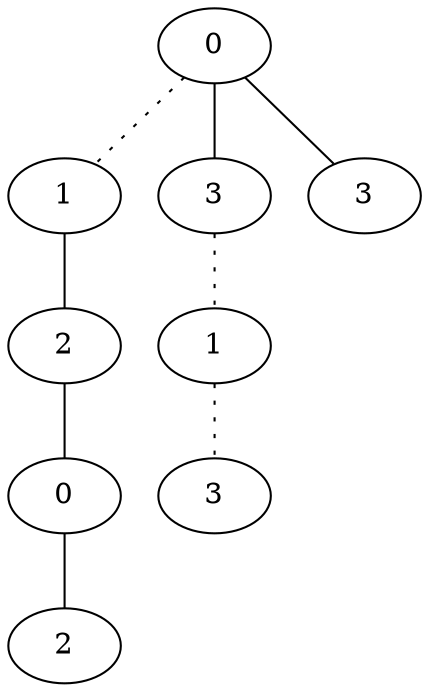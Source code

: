 graph {
a0[label=0];
a1[label=1];
a2[label=2];
a3[label=0];
a4[label=2];
a5[label=3];
a6[label=1];
a7[label=3];
a8[label=3];
a0 -- a1 [style=dotted];
a0 -- a5;
a0 -- a8;
a1 -- a2;
a2 -- a3;
a3 -- a4;
a5 -- a6 [style=dotted];
a6 -- a7 [style=dotted];
}
